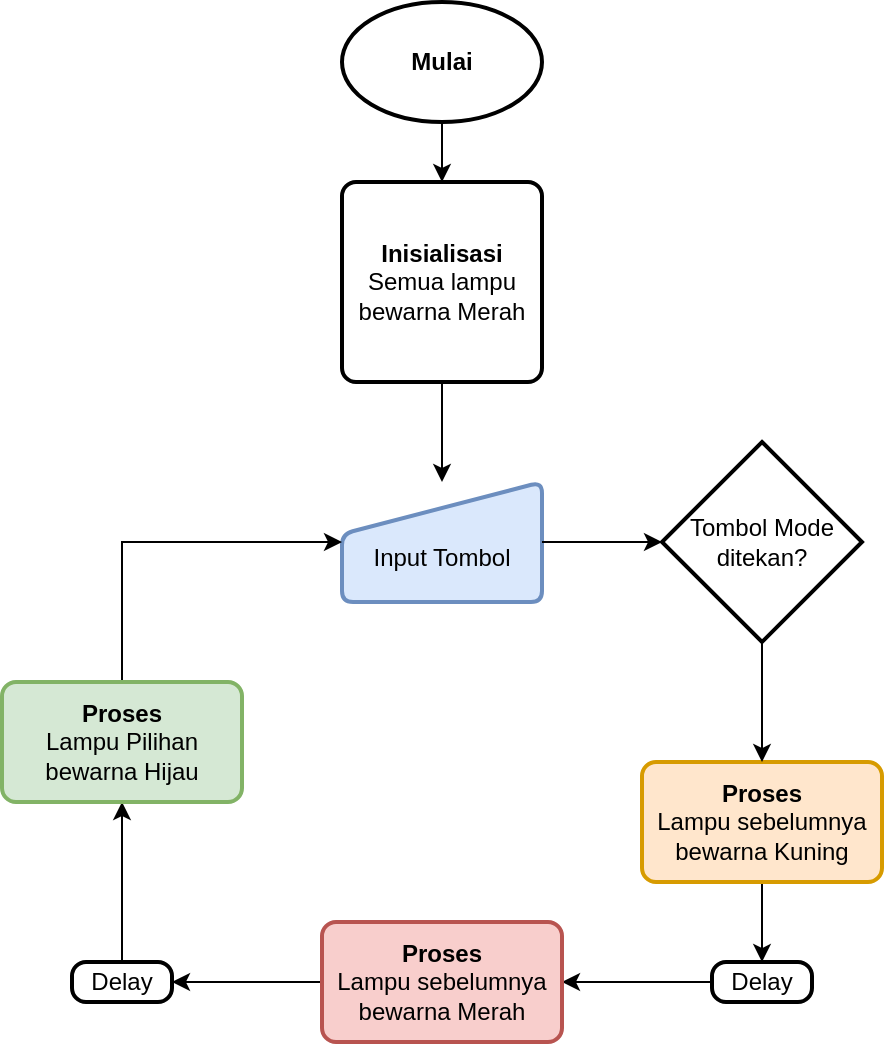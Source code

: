 <mxfile version="24.3.1" type="github">
  <diagram name="Page-1" id="RWq5tlv6KhhAK4Pza8mO">
    <mxGraphModel dx="880" dy="454" grid="1" gridSize="10" guides="1" tooltips="1" connect="1" arrows="1" fold="1" page="1" pageScale="1" pageWidth="850" pageHeight="1100" math="0" shadow="0">
      <root>
        <mxCell id="0" />
        <mxCell id="1" parent="0" />
        <mxCell id="KTKbgiwWAz-cd3F3gUqR-12" value="" style="edgeStyle=orthogonalEdgeStyle;rounded=0;orthogonalLoop=1;jettySize=auto;html=1;" parent="1" source="KTKbgiwWAz-cd3F3gUqR-1" target="KTKbgiwWAz-cd3F3gUqR-2" edge="1">
          <mxGeometry relative="1" as="geometry" />
        </mxCell>
        <mxCell id="KTKbgiwWAz-cd3F3gUqR-1" value="&lt;b&gt;Mulai&lt;/b&gt;" style="strokeWidth=2;html=1;shape=mxgraph.flowchart.start_1;whiteSpace=wrap;" parent="1" vertex="1">
          <mxGeometry x="390" y="140" width="100" height="60" as="geometry" />
        </mxCell>
        <mxCell id="KTKbgiwWAz-cd3F3gUqR-15" style="edgeStyle=orthogonalEdgeStyle;rounded=0;orthogonalLoop=1;jettySize=auto;html=1;exitX=0.5;exitY=1;exitDx=0;exitDy=0;entryX=0.5;entryY=0;entryDx=0;entryDy=0;" parent="1" source="KTKbgiwWAz-cd3F3gUqR-2" target="KTKbgiwWAz-cd3F3gUqR-3" edge="1">
          <mxGeometry relative="1" as="geometry" />
        </mxCell>
        <mxCell id="KTKbgiwWAz-cd3F3gUqR-2" value="&lt;b&gt;Inisialisasi&lt;/b&gt;&lt;br&gt;Semua lampu bewarna Merah" style="rounded=1;whiteSpace=wrap;html=1;absoluteArcSize=1;arcSize=14;strokeWidth=2;" parent="1" vertex="1">
          <mxGeometry x="390" y="230" width="100" height="100" as="geometry" />
        </mxCell>
        <mxCell id="KTKbgiwWAz-cd3F3gUqR-3" value="&lt;br&gt;Input Tombol" style="html=1;strokeWidth=2;shape=manualInput;whiteSpace=wrap;rounded=1;size=26;arcSize=11;fillColor=#dae8fc;strokeColor=#6c8ebf;" parent="1" vertex="1">
          <mxGeometry x="390" y="380" width="100" height="60" as="geometry" />
        </mxCell>
        <mxCell id="KTKbgiwWAz-cd3F3gUqR-16" style="edgeStyle=orthogonalEdgeStyle;rounded=0;orthogonalLoop=1;jettySize=auto;html=1;exitX=0.5;exitY=1;exitDx=0;exitDy=0;entryX=0.5;entryY=0;entryDx=0;entryDy=0;" parent="1" source="KTKbgiwWAz-cd3F3gUqR-4" target="KTKbgiwWAz-cd3F3gUqR-6" edge="1">
          <mxGeometry relative="1" as="geometry" />
        </mxCell>
        <mxCell id="KTKbgiwWAz-cd3F3gUqR-4" value="&lt;b&gt;Proses&lt;/b&gt;&lt;br&gt;Lampu sebelumnya bewarna Kuning" style="rounded=1;whiteSpace=wrap;html=1;absoluteArcSize=1;arcSize=14;strokeWidth=2;fillColor=#ffe6cc;strokeColor=#d79b00;" parent="1" vertex="1">
          <mxGeometry x="540" y="520" width="120" height="60" as="geometry" />
        </mxCell>
        <mxCell id="KTKbgiwWAz-cd3F3gUqR-17" style="edgeStyle=orthogonalEdgeStyle;rounded=0;orthogonalLoop=1;jettySize=auto;html=1;exitX=0;exitY=0.5;exitDx=0;exitDy=0;entryX=1;entryY=0.5;entryDx=0;entryDy=0;" parent="1" source="KTKbgiwWAz-cd3F3gUqR-6" target="KTKbgiwWAz-cd3F3gUqR-9" edge="1">
          <mxGeometry relative="1" as="geometry" />
        </mxCell>
        <mxCell id="KTKbgiwWAz-cd3F3gUqR-6" value="Delay" style="rounded=1;whiteSpace=wrap;html=1;absoluteArcSize=1;arcSize=14;strokeWidth=2;" parent="1" vertex="1">
          <mxGeometry x="575" y="620" width="50" height="20" as="geometry" />
        </mxCell>
        <mxCell id="KTKbgiwWAz-cd3F3gUqR-18" style="edgeStyle=orthogonalEdgeStyle;rounded=0;orthogonalLoop=1;jettySize=auto;html=1;exitX=0;exitY=0.5;exitDx=0;exitDy=0;entryX=1;entryY=0.5;entryDx=0;entryDy=0;" parent="1" source="KTKbgiwWAz-cd3F3gUqR-9" target="KTKbgiwWAz-cd3F3gUqR-10" edge="1">
          <mxGeometry relative="1" as="geometry" />
        </mxCell>
        <mxCell id="KTKbgiwWAz-cd3F3gUqR-9" value="&lt;b&gt;Proses&lt;/b&gt;&lt;br&gt;Lampu sebelumnya bewarna Merah" style="rounded=1;whiteSpace=wrap;html=1;absoluteArcSize=1;arcSize=14;strokeWidth=2;fillColor=#f8cecc;strokeColor=#b85450;" parent="1" vertex="1">
          <mxGeometry x="380" y="600" width="120" height="60" as="geometry" />
        </mxCell>
        <mxCell id="KTKbgiwWAz-cd3F3gUqR-19" style="edgeStyle=orthogonalEdgeStyle;rounded=0;orthogonalLoop=1;jettySize=auto;html=1;exitX=0.5;exitY=0;exitDx=0;exitDy=0;entryX=0.5;entryY=1;entryDx=0;entryDy=0;" parent="1" source="KTKbgiwWAz-cd3F3gUqR-10" target="KTKbgiwWAz-cd3F3gUqR-11" edge="1">
          <mxGeometry relative="1" as="geometry" />
        </mxCell>
        <mxCell id="KTKbgiwWAz-cd3F3gUqR-10" value="Delay" style="rounded=1;whiteSpace=wrap;html=1;absoluteArcSize=1;arcSize=14;strokeWidth=2;" parent="1" vertex="1">
          <mxGeometry x="255" y="620" width="50" height="20" as="geometry" />
        </mxCell>
        <mxCell id="KTKbgiwWAz-cd3F3gUqR-20" style="edgeStyle=orthogonalEdgeStyle;rounded=0;orthogonalLoop=1;jettySize=auto;html=1;exitX=0.5;exitY=0;exitDx=0;exitDy=0;entryX=0;entryY=0.5;entryDx=0;entryDy=0;" parent="1" source="KTKbgiwWAz-cd3F3gUqR-11" target="KTKbgiwWAz-cd3F3gUqR-3" edge="1">
          <mxGeometry relative="1" as="geometry" />
        </mxCell>
        <mxCell id="KTKbgiwWAz-cd3F3gUqR-11" value="&lt;b&gt;Proses&lt;/b&gt;&lt;br&gt;Lampu Pilihan bewarna Hijau" style="rounded=1;whiteSpace=wrap;html=1;absoluteArcSize=1;arcSize=14;strokeWidth=2;fillColor=#d5e8d4;strokeColor=#82b366;" parent="1" vertex="1">
          <mxGeometry x="220" y="480" width="120" height="60" as="geometry" />
        </mxCell>
        <mxCell id="36JaZwjAJyENyvgttJN6-3" style="edgeStyle=orthogonalEdgeStyle;rounded=0;orthogonalLoop=1;jettySize=auto;html=1;exitX=0.5;exitY=1;exitDx=0;exitDy=0;exitPerimeter=0;entryX=0.5;entryY=0;entryDx=0;entryDy=0;" edge="1" parent="1" source="36JaZwjAJyENyvgttJN6-1" target="KTKbgiwWAz-cd3F3gUqR-4">
          <mxGeometry relative="1" as="geometry" />
        </mxCell>
        <mxCell id="36JaZwjAJyENyvgttJN6-1" value="Tombol Mode ditekan?" style="strokeWidth=2;html=1;shape=mxgraph.flowchart.decision;whiteSpace=wrap;" vertex="1" parent="1">
          <mxGeometry x="550" y="360" width="100" height="100" as="geometry" />
        </mxCell>
        <mxCell id="36JaZwjAJyENyvgttJN6-2" style="edgeStyle=orthogonalEdgeStyle;rounded=0;orthogonalLoop=1;jettySize=auto;html=1;exitX=1;exitY=0.5;exitDx=0;exitDy=0;entryX=0;entryY=0.5;entryDx=0;entryDy=0;entryPerimeter=0;" edge="1" parent="1" source="KTKbgiwWAz-cd3F3gUqR-3" target="36JaZwjAJyENyvgttJN6-1">
          <mxGeometry relative="1" as="geometry" />
        </mxCell>
      </root>
    </mxGraphModel>
  </diagram>
</mxfile>

